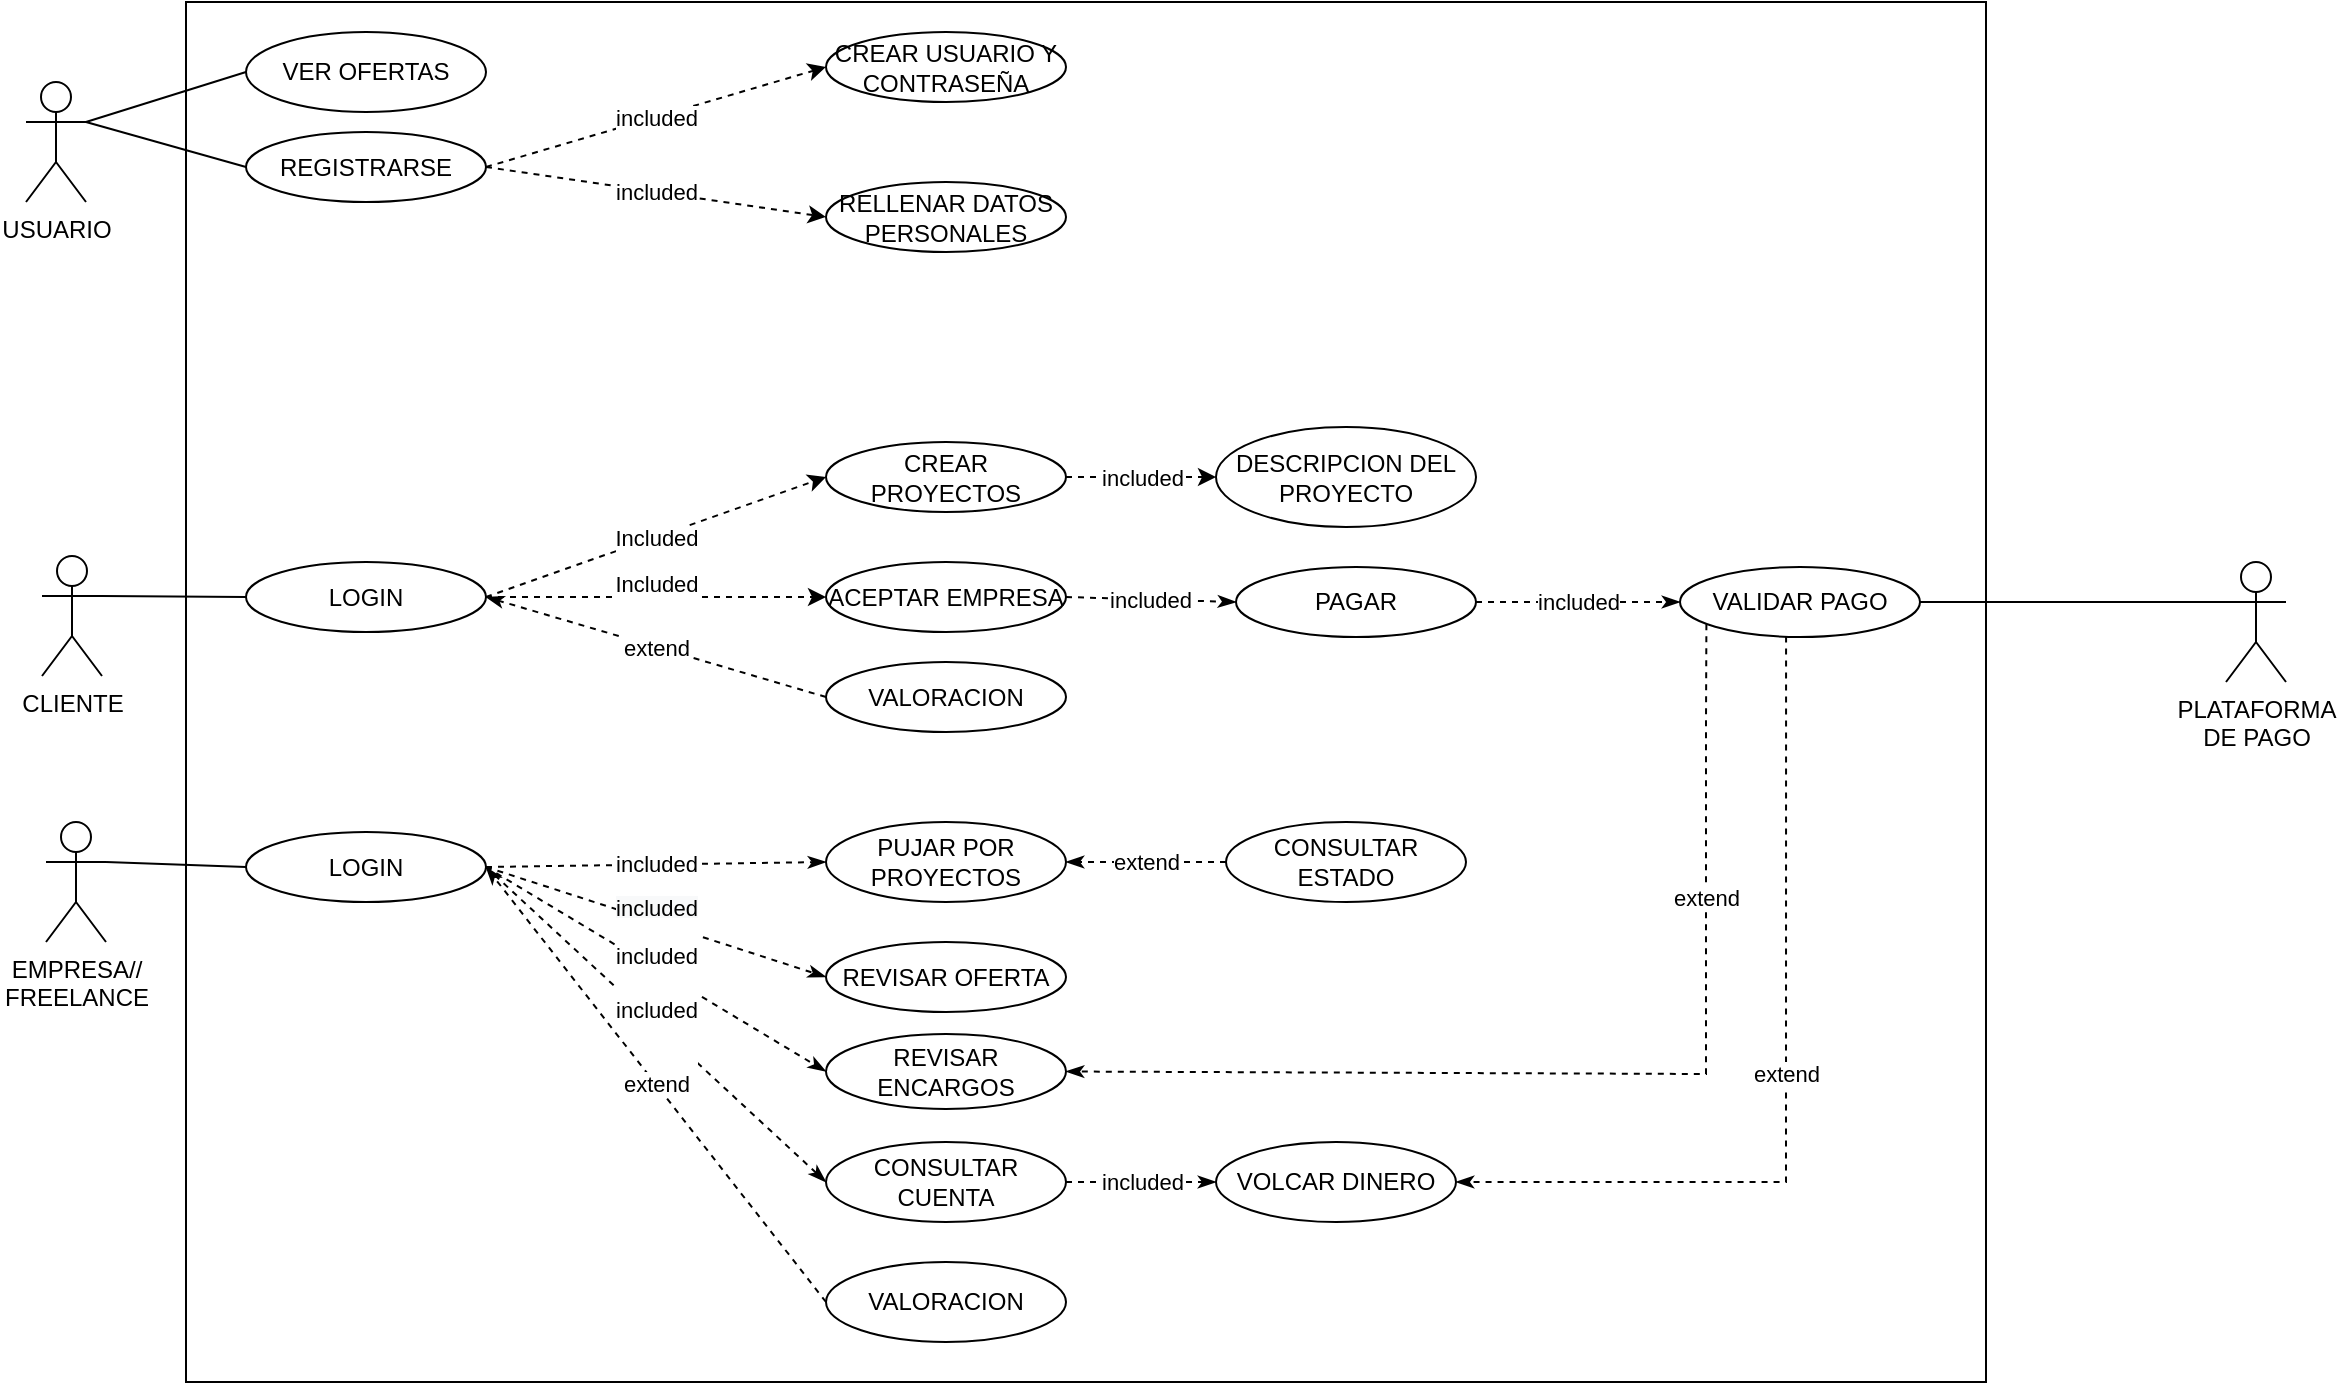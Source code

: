 <mxfile version="20.3.0" type="device"><diagram id="_5t9uuBE0BsIWOUGLkga" name="Página-1"><mxGraphModel dx="1289" dy="875" grid="1" gridSize="10" guides="1" tooltips="1" connect="1" arrows="1" fold="1" page="1" pageScale="1" pageWidth="827" pageHeight="1169" math="0" shadow="0"><root><mxCell id="0"/><mxCell id="1" parent="0"/><mxCell id="s311CiYInnvoBzQ6SxLn-1" value="" style="rounded=0;whiteSpace=wrap;html=1;fillColor=none;" parent="1" vertex="1"><mxGeometry x="80" y="50" width="900" height="690" as="geometry"/></mxCell><mxCell id="s311CiYInnvoBzQ6SxLn-15" style="edgeStyle=none;rounded=0;orthogonalLoop=1;jettySize=auto;html=1;exitX=1;exitY=0.333;exitDx=0;exitDy=0;exitPerimeter=0;entryX=0;entryY=0.5;entryDx=0;entryDy=0;endArrow=none;endFill=0;" parent="1" source="s311CiYInnvoBzQ6SxLn-2" target="s311CiYInnvoBzQ6SxLn-7" edge="1"><mxGeometry relative="1" as="geometry"/></mxCell><mxCell id="s311CiYInnvoBzQ6SxLn-2" value="CLIENTE" style="shape=umlActor;verticalLabelPosition=bottom;verticalAlign=top;html=1;outlineConnect=0;fillColor=none;" parent="1" vertex="1"><mxGeometry x="8" y="327" width="30" height="60" as="geometry"/></mxCell><mxCell id="s311CiYInnvoBzQ6SxLn-16" style="edgeStyle=none;rounded=0;orthogonalLoop=1;jettySize=auto;html=1;exitX=1;exitY=0.333;exitDx=0;exitDy=0;exitPerimeter=0;entryX=0;entryY=0.5;entryDx=0;entryDy=0;endArrow=none;endFill=0;" parent="1" source="s311CiYInnvoBzQ6SxLn-3" target="s311CiYInnvoBzQ6SxLn-5" edge="1"><mxGeometry relative="1" as="geometry"/></mxCell><mxCell id="s311CiYInnvoBzQ6SxLn-17" style="edgeStyle=none;rounded=0;orthogonalLoop=1;jettySize=auto;html=1;exitX=1;exitY=0.333;exitDx=0;exitDy=0;exitPerimeter=0;entryX=0;entryY=0.5;entryDx=0;entryDy=0;endArrow=none;endFill=0;" parent="1" source="s311CiYInnvoBzQ6SxLn-3" target="s311CiYInnvoBzQ6SxLn-6" edge="1"><mxGeometry relative="1" as="geometry"/></mxCell><mxCell id="s311CiYInnvoBzQ6SxLn-3" value="USUARIO" style="shape=umlActor;verticalLabelPosition=bottom;verticalAlign=top;html=1;outlineConnect=0;fillColor=none;" parent="1" vertex="1"><mxGeometry y="90" width="30" height="60" as="geometry"/></mxCell><mxCell id="s311CiYInnvoBzQ6SxLn-18" style="edgeStyle=none;rounded=0;orthogonalLoop=1;jettySize=auto;html=1;exitX=1;exitY=0.333;exitDx=0;exitDy=0;exitPerimeter=0;entryX=0;entryY=0.5;entryDx=0;entryDy=0;endArrow=none;endFill=0;" parent="1" source="s311CiYInnvoBzQ6SxLn-4" target="s311CiYInnvoBzQ6SxLn-8" edge="1"><mxGeometry relative="1" as="geometry"/></mxCell><mxCell id="s311CiYInnvoBzQ6SxLn-4" value="EMPRESA//&lt;br&gt;FREELANCE" style="shape=umlActor;verticalLabelPosition=bottom;verticalAlign=top;html=1;outlineConnect=0;fillColor=none;" parent="1" vertex="1"><mxGeometry x="10" y="460" width="30" height="60" as="geometry"/></mxCell><mxCell id="s311CiYInnvoBzQ6SxLn-5" value="VER OFERTAS" style="ellipse;whiteSpace=wrap;html=1;fillColor=none;" parent="1" vertex="1"><mxGeometry x="110" y="65" width="120" height="40" as="geometry"/></mxCell><mxCell id="vSdAQA_OzGI2jxWUZBnp-2" value="included" style="rounded=0;orthogonalLoop=1;jettySize=auto;html=1;exitX=1;exitY=0.5;exitDx=0;exitDy=0;entryX=0;entryY=0.5;entryDx=0;entryDy=0;dashed=1;" parent="1" source="s311CiYInnvoBzQ6SxLn-6" target="vSdAQA_OzGI2jxWUZBnp-1" edge="1"><mxGeometry relative="1" as="geometry"/></mxCell><mxCell id="s311CiYInnvoBzQ6SxLn-6" value="REGISTRARSE" style="ellipse;whiteSpace=wrap;html=1;fillColor=none;" parent="1" vertex="1"><mxGeometry x="110" y="115" width="120" height="35" as="geometry"/></mxCell><mxCell id="s311CiYInnvoBzQ6SxLn-12" value="Included" style="rounded=0;orthogonalLoop=1;jettySize=auto;html=1;exitX=1;exitY=0.5;exitDx=0;exitDy=0;entryX=0;entryY=0.5;entryDx=0;entryDy=0;dashed=1;labelBackgroundColor=default;" parent="1" source="s311CiYInnvoBzQ6SxLn-7" target="s311CiYInnvoBzQ6SxLn-9" edge="1"><mxGeometry relative="1" as="geometry"/></mxCell><mxCell id="s311CiYInnvoBzQ6SxLn-13" value="&#10;&lt;span style=&quot;color: rgb(0, 0, 0); font-family: Helvetica; font-size: 11px; font-style: normal; font-variant-ligatures: normal; font-variant-caps: normal; font-weight: 400; letter-spacing: normal; orphans: 2; text-align: center; text-indent: 0px; text-transform: none; widows: 2; word-spacing: 0px; -webkit-text-stroke-width: 0px; text-decoration-thickness: initial; text-decoration-style: initial; text-decoration-color: initial; float: none; display: inline !important;&quot;&gt;Included&lt;/span&gt;&#10;&#10;" style="edgeStyle=none;rounded=0;orthogonalLoop=1;jettySize=auto;html=1;exitX=1;exitY=0.5;exitDx=0;exitDy=0;entryX=0;entryY=0.5;entryDx=0;entryDy=0;dashed=1;labelBackgroundColor=default;" parent="1" source="s311CiYInnvoBzQ6SxLn-7" target="s311CiYInnvoBzQ6SxLn-10" edge="1"><mxGeometry relative="1" as="geometry"/></mxCell><mxCell id="s311CiYInnvoBzQ6SxLn-7" value="LOGIN" style="ellipse;whiteSpace=wrap;html=1;fillColor=none;" parent="1" vertex="1"><mxGeometry x="110" y="330" width="120" height="35" as="geometry"/></mxCell><mxCell id="s311CiYInnvoBzQ6SxLn-26" value="included" style="edgeStyle=none;rounded=0;orthogonalLoop=1;jettySize=auto;html=1;exitX=1;exitY=0.5;exitDx=0;exitDy=0;entryX=0;entryY=0.5;entryDx=0;entryDy=0;dashed=1;labelBackgroundColor=default;endArrow=classicThin;endFill=1;" parent="1" source="s311CiYInnvoBzQ6SxLn-8" target="s311CiYInnvoBzQ6SxLn-21" edge="1"><mxGeometry relative="1" as="geometry"/></mxCell><mxCell id="s311CiYInnvoBzQ6SxLn-27" value="&#10;&lt;span style=&quot;color: rgb(0, 0, 0); font-family: Helvetica; font-size: 11px; font-style: normal; font-variant-ligatures: normal; font-variant-caps: normal; font-weight: 400; letter-spacing: normal; orphans: 2; text-align: center; text-indent: 0px; text-transform: none; widows: 2; word-spacing: 0px; -webkit-text-stroke-width: 0px; background-color: rgb(248, 249, 250); text-decoration-thickness: initial; text-decoration-style: initial; text-decoration-color: initial; float: none; display: inline !important;&quot;&gt;included&lt;/span&gt;&#10;&#10;" style="edgeStyle=none;rounded=0;orthogonalLoop=1;jettySize=auto;html=1;exitX=1;exitY=0.5;exitDx=0;exitDy=0;entryX=0;entryY=0.5;entryDx=0;entryDy=0;dashed=1;labelBackgroundColor=none;endArrow=classicThin;endFill=1;" parent="1" source="s311CiYInnvoBzQ6SxLn-8" target="s311CiYInnvoBzQ6SxLn-23" edge="1"><mxGeometry relative="1" as="geometry"/></mxCell><mxCell id="s311CiYInnvoBzQ6SxLn-28" value="&#10;&lt;span style=&quot;color: rgb(0, 0, 0); font-family: Helvetica; font-size: 11px; font-style: normal; font-variant-ligatures: normal; font-variant-caps: normal; font-weight: 400; letter-spacing: normal; orphans: 2; text-align: center; text-indent: 0px; text-transform: none; widows: 2; word-spacing: 0px; -webkit-text-stroke-width: 0px; text-decoration-thickness: initial; text-decoration-style: initial; text-decoration-color: initial; float: none; display: inline !important;&quot;&gt;included&lt;/span&gt;&#10;&#10;" style="edgeStyle=none;rounded=0;orthogonalLoop=1;jettySize=auto;html=1;exitX=1;exitY=0.5;exitDx=0;exitDy=0;entryX=0;entryY=0.5;entryDx=0;entryDy=0;dashed=1;labelBackgroundColor=default;endArrow=classicThin;endFill=1;" parent="1" source="s311CiYInnvoBzQ6SxLn-8" target="s311CiYInnvoBzQ6SxLn-24" edge="1"><mxGeometry relative="1" as="geometry"/></mxCell><mxCell id="s311CiYInnvoBzQ6SxLn-29" value="&#10;&lt;span style=&quot;color: rgb(0, 0, 0); font-family: Helvetica; font-size: 11px; font-style: normal; font-variant-ligatures: normal; font-variant-caps: normal; font-weight: 400; letter-spacing: normal; orphans: 2; text-align: center; text-indent: 0px; text-transform: none; widows: 2; word-spacing: 0px; -webkit-text-stroke-width: 0px; text-decoration-thickness: initial; text-decoration-style: initial; text-decoration-color: initial; float: none; display: inline !important;&quot;&gt;included&lt;/span&gt;&#10;&#10;" style="edgeStyle=none;rounded=0;orthogonalLoop=1;jettySize=auto;html=1;exitX=1;exitY=0.5;exitDx=0;exitDy=0;entryX=0;entryY=0.5;entryDx=0;entryDy=0;dashed=1;labelBackgroundColor=default;endArrow=classicThin;endFill=1;" parent="1" source="s311CiYInnvoBzQ6SxLn-8" target="s311CiYInnvoBzQ6SxLn-22" edge="1"><mxGeometry relative="1" as="geometry"/></mxCell><mxCell id="s311CiYInnvoBzQ6SxLn-8" value="LOGIN" style="ellipse;whiteSpace=wrap;html=1;fillColor=none;" parent="1" vertex="1"><mxGeometry x="110" y="465" width="120" height="35" as="geometry"/></mxCell><mxCell id="vSdAQA_OzGI2jxWUZBnp-5" value="included" style="edgeStyle=none;rounded=0;orthogonalLoop=1;jettySize=auto;html=1;exitX=1;exitY=0.5;exitDx=0;exitDy=0;entryX=0;entryY=0.5;entryDx=0;entryDy=0;dashed=1;" parent="1" source="s311CiYInnvoBzQ6SxLn-9" target="vSdAQA_OzGI2jxWUZBnp-4" edge="1"><mxGeometry relative="1" as="geometry"/></mxCell><mxCell id="s311CiYInnvoBzQ6SxLn-9" value="CREAR PROYECTOS" style="ellipse;whiteSpace=wrap;html=1;fillColor=none;" parent="1" vertex="1"><mxGeometry x="400" y="270" width="120" height="35" as="geometry"/></mxCell><mxCell id="s311CiYInnvoBzQ6SxLn-36" value="included" style="edgeStyle=none;rounded=0;orthogonalLoop=1;jettySize=auto;html=1;exitX=1;exitY=0.5;exitDx=0;exitDy=0;entryX=0;entryY=0.5;entryDx=0;entryDy=0;labelBackgroundColor=default;endArrow=classicThin;endFill=1;dashed=1;" parent="1" source="s311CiYInnvoBzQ6SxLn-19" target="s311CiYInnvoBzQ6SxLn-33" edge="1"><mxGeometry relative="1" as="geometry"/></mxCell><mxCell id="s311CiYInnvoBzQ6SxLn-10" value="ACEPTAR EMPRESA" style="ellipse;whiteSpace=wrap;html=1;fillColor=none;" parent="1" vertex="1"><mxGeometry x="400" y="330" width="120" height="35" as="geometry"/></mxCell><mxCell id="s311CiYInnvoBzQ6SxLn-20" value="extend" style="edgeStyle=none;rounded=0;orthogonalLoop=1;jettySize=auto;html=1;exitX=0;exitY=0.5;exitDx=0;exitDy=0;entryX=1;entryY=0.5;entryDx=0;entryDy=0;dashed=1;endArrow=classicThin;endFill=1;labelBackgroundColor=default;" parent="1" source="s311CiYInnvoBzQ6SxLn-11" target="s311CiYInnvoBzQ6SxLn-7" edge="1"><mxGeometry relative="1" as="geometry"/></mxCell><mxCell id="s311CiYInnvoBzQ6SxLn-11" value="VALORACION" style="ellipse;whiteSpace=wrap;html=1;fillColor=none;" parent="1" vertex="1"><mxGeometry x="400" y="380" width="120" height="35" as="geometry"/></mxCell><mxCell id="s311CiYInnvoBzQ6SxLn-19" value="PAGAR" style="ellipse;whiteSpace=wrap;html=1;fillColor=none;" parent="1" vertex="1"><mxGeometry x="605" y="332.5" width="120" height="35" as="geometry"/></mxCell><mxCell id="s311CiYInnvoBzQ6SxLn-21" value="PUJAR POR PROYECTOS" style="ellipse;whiteSpace=wrap;html=1;fillColor=none;" parent="1" vertex="1"><mxGeometry x="400" y="460" width="120" height="40" as="geometry"/></mxCell><mxCell id="s311CiYInnvoBzQ6SxLn-44" value="included" style="edgeStyle=none;rounded=0;orthogonalLoop=1;jettySize=auto;html=1;exitX=1;exitY=0.5;exitDx=0;exitDy=0;entryX=0;entryY=0.5;entryDx=0;entryDy=0;dashed=1;labelBackgroundColor=default;endArrow=classicThin;endFill=1;" parent="1" source="s311CiYInnvoBzQ6SxLn-22" target="s311CiYInnvoBzQ6SxLn-41" edge="1"><mxGeometry relative="1" as="geometry"/></mxCell><mxCell id="s311CiYInnvoBzQ6SxLn-22" value="CONSULTAR CUENTA" style="ellipse;whiteSpace=wrap;html=1;fillColor=none;" parent="1" vertex="1"><mxGeometry x="400" y="620" width="120" height="40" as="geometry"/></mxCell><mxCell id="s311CiYInnvoBzQ6SxLn-23" value="REVISAR OFERTA" style="ellipse;whiteSpace=wrap;html=1;fillColor=none;" parent="1" vertex="1"><mxGeometry x="400" y="520" width="120" height="35" as="geometry"/></mxCell><mxCell id="s311CiYInnvoBzQ6SxLn-24" value="REVISAR ENCARGOS" style="ellipse;whiteSpace=wrap;html=1;fillColor=none;" parent="1" vertex="1"><mxGeometry x="400" y="566" width="120" height="37.5" as="geometry"/></mxCell><mxCell id="s311CiYInnvoBzQ6SxLn-30" value="extend" style="edgeStyle=none;rounded=0;orthogonalLoop=1;jettySize=auto;html=1;exitX=0;exitY=0.5;exitDx=0;exitDy=0;entryX=1;entryY=0.5;entryDx=0;entryDy=0;dashed=1;labelBackgroundColor=default;endArrow=classicThin;endFill=1;" parent="1" source="s311CiYInnvoBzQ6SxLn-25" target="s311CiYInnvoBzQ6SxLn-8" edge="1"><mxGeometry relative="1" as="geometry"/></mxCell><mxCell id="s311CiYInnvoBzQ6SxLn-25" value="VALORACION" style="ellipse;whiteSpace=wrap;html=1;fillColor=none;" parent="1" vertex="1"><mxGeometry x="400" y="680" width="120" height="40" as="geometry"/></mxCell><mxCell id="s311CiYInnvoBzQ6SxLn-40" value="extend" style="edgeStyle=none;rounded=0;orthogonalLoop=1;jettySize=auto;html=1;exitX=0.11;exitY=0.817;exitDx=0;exitDy=0;entryX=1;entryY=0.5;entryDx=0;entryDy=0;dashed=1;labelBackgroundColor=default;endArrow=classicThin;endFill=1;exitPerimeter=0;" parent="1" source="s311CiYInnvoBzQ6SxLn-33" target="s311CiYInnvoBzQ6SxLn-24" edge="1"><mxGeometry x="-0.499" relative="1" as="geometry"><Array as="points"><mxPoint x="840" y="411"/><mxPoint x="840" y="586"/></Array><mxPoint as="offset"/></mxGeometry></mxCell><mxCell id="vSdAQA_OzGI2jxWUZBnp-10" value="extend" style="edgeStyle=none;rounded=0;orthogonalLoop=1;jettySize=auto;html=1;exitX=0.442;exitY=0.992;exitDx=0;exitDy=0;entryX=1;entryY=0.5;entryDx=0;entryDy=0;dashed=1;endArrow=classicThin;endFill=1;exitPerimeter=0;labelBackgroundColor=default;" parent="1" source="s311CiYInnvoBzQ6SxLn-33" target="s311CiYInnvoBzQ6SxLn-41" edge="1"><mxGeometry relative="1" as="geometry"><Array as="points"><mxPoint x="880" y="640"/></Array></mxGeometry></mxCell><mxCell id="s311CiYInnvoBzQ6SxLn-33" value="VALIDAR PAGO" style="ellipse;whiteSpace=wrap;html=1;fillColor=none;" parent="1" vertex="1"><mxGeometry x="827" y="332.5" width="120" height="35" as="geometry"/></mxCell><mxCell id="s311CiYInnvoBzQ6SxLn-35" style="edgeStyle=none;rounded=0;orthogonalLoop=1;jettySize=auto;html=1;exitX=0;exitY=0.333;exitDx=0;exitDy=0;exitPerimeter=0;entryX=1;entryY=0.5;entryDx=0;entryDy=0;labelBackgroundColor=default;endArrow=none;endFill=0;" parent="1" source="s311CiYInnvoBzQ6SxLn-34" target="s311CiYInnvoBzQ6SxLn-33" edge="1"><mxGeometry relative="1" as="geometry"/></mxCell><mxCell id="s311CiYInnvoBzQ6SxLn-34" value="PLATAFORMA&lt;br&gt;DE PAGO" style="shape=umlActor;verticalLabelPosition=bottom;verticalAlign=top;html=1;outlineConnect=0;fillColor=none;" parent="1" vertex="1"><mxGeometry x="1100" y="330" width="30" height="60" as="geometry"/></mxCell><mxCell id="s311CiYInnvoBzQ6SxLn-39" value="extend" style="edgeStyle=none;rounded=0;orthogonalLoop=1;jettySize=auto;html=1;exitX=0;exitY=0.5;exitDx=0;exitDy=0;entryX=1;entryY=0.5;entryDx=0;entryDy=0;dashed=1;labelBackgroundColor=default;endArrow=classicThin;endFill=1;" parent="1" source="s311CiYInnvoBzQ6SxLn-37" target="s311CiYInnvoBzQ6SxLn-21" edge="1"><mxGeometry relative="1" as="geometry"/></mxCell><mxCell id="s311CiYInnvoBzQ6SxLn-37" value="CONSULTAR ESTADO" style="ellipse;whiteSpace=wrap;html=1;fillColor=none;" parent="1" vertex="1"><mxGeometry x="600" y="460" width="120" height="40" as="geometry"/></mxCell><mxCell id="s311CiYInnvoBzQ6SxLn-41" value="VOLCAR DINERO" style="ellipse;whiteSpace=wrap;html=1;fillColor=none;" parent="1" vertex="1"><mxGeometry x="595" y="620" width="120" height="40" as="geometry"/></mxCell><mxCell id="vSdAQA_OzGI2jxWUZBnp-1" value="RELLENAR DATOS PERSONALES" style="ellipse;whiteSpace=wrap;html=1;fillColor=none;" parent="1" vertex="1"><mxGeometry x="400" y="140" width="120" height="35" as="geometry"/></mxCell><mxCell id="vSdAQA_OzGI2jxWUZBnp-4" value="DESCRIPCION DEL PROYECTO" style="ellipse;whiteSpace=wrap;html=1;fillColor=none;" parent="1" vertex="1"><mxGeometry x="595" y="262.5" width="130" height="50" as="geometry"/></mxCell><mxCell id="vSdAQA_OzGI2jxWUZBnp-6" value="CREAR USUARIO Y CONTRASEÑA" style="ellipse;whiteSpace=wrap;html=1;fillColor=none;" parent="1" vertex="1"><mxGeometry x="400" y="65" width="120" height="35" as="geometry"/></mxCell><mxCell id="vSdAQA_OzGI2jxWUZBnp-7" value="included" style="edgeStyle=none;rounded=0;orthogonalLoop=1;jettySize=auto;html=1;exitX=1;exitY=0.5;exitDx=0;exitDy=0;entryX=0;entryY=0.5;entryDx=0;entryDy=0;dashed=1;labelBackgroundColor=default;endArrow=classicThin;endFill=1;" parent="1" source="s311CiYInnvoBzQ6SxLn-10" target="s311CiYInnvoBzQ6SxLn-19" edge="1"><mxGeometry relative="1" as="geometry"><mxPoint x="230" y="347.5" as="sourcePoint"/><mxPoint x="400" y="227.5" as="targetPoint"/></mxGeometry></mxCell><mxCell id="vSdAQA_OzGI2jxWUZBnp-8" value="included" style="rounded=0;orthogonalLoop=1;jettySize=auto;html=1;exitX=1;exitY=0.5;exitDx=0;exitDy=0;entryX=0;entryY=0.5;entryDx=0;entryDy=0;dashed=1;" parent="1" source="s311CiYInnvoBzQ6SxLn-6" target="vSdAQA_OzGI2jxWUZBnp-6" edge="1"><mxGeometry relative="1" as="geometry"><mxPoint x="230" y="137.5" as="sourcePoint"/><mxPoint x="320" y="90" as="targetPoint"/></mxGeometry></mxCell></root></mxGraphModel></diagram></mxfile>